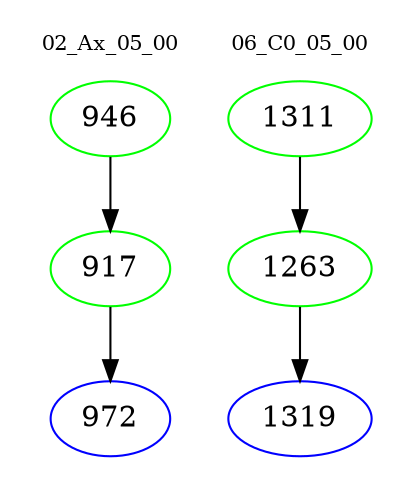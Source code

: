 digraph{
subgraph cluster_0 {
color = white
label = "02_Ax_05_00";
fontsize=10;
T0_946 [label="946", color="green"]
T0_946 -> T0_917 [color="black"]
T0_917 [label="917", color="green"]
T0_917 -> T0_972 [color="black"]
T0_972 [label="972", color="blue"]
}
subgraph cluster_1 {
color = white
label = "06_C0_05_00";
fontsize=10;
T1_1311 [label="1311", color="green"]
T1_1311 -> T1_1263 [color="black"]
T1_1263 [label="1263", color="green"]
T1_1263 -> T1_1319 [color="black"]
T1_1319 [label="1319", color="blue"]
}
}
